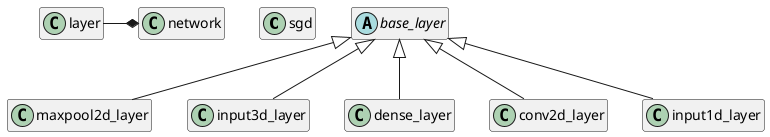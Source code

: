 @startuml

hide empty members 

class sgd

abstract class base_layer

network *-left- layer 

base_layer <|-- maxpool2d_layer
base_layer <|-- input3d_layer
base_layer <|-- dense_layer
base_layer <|-- conv2d_layer
base_layer <|-- input1d_layer

@enduml
